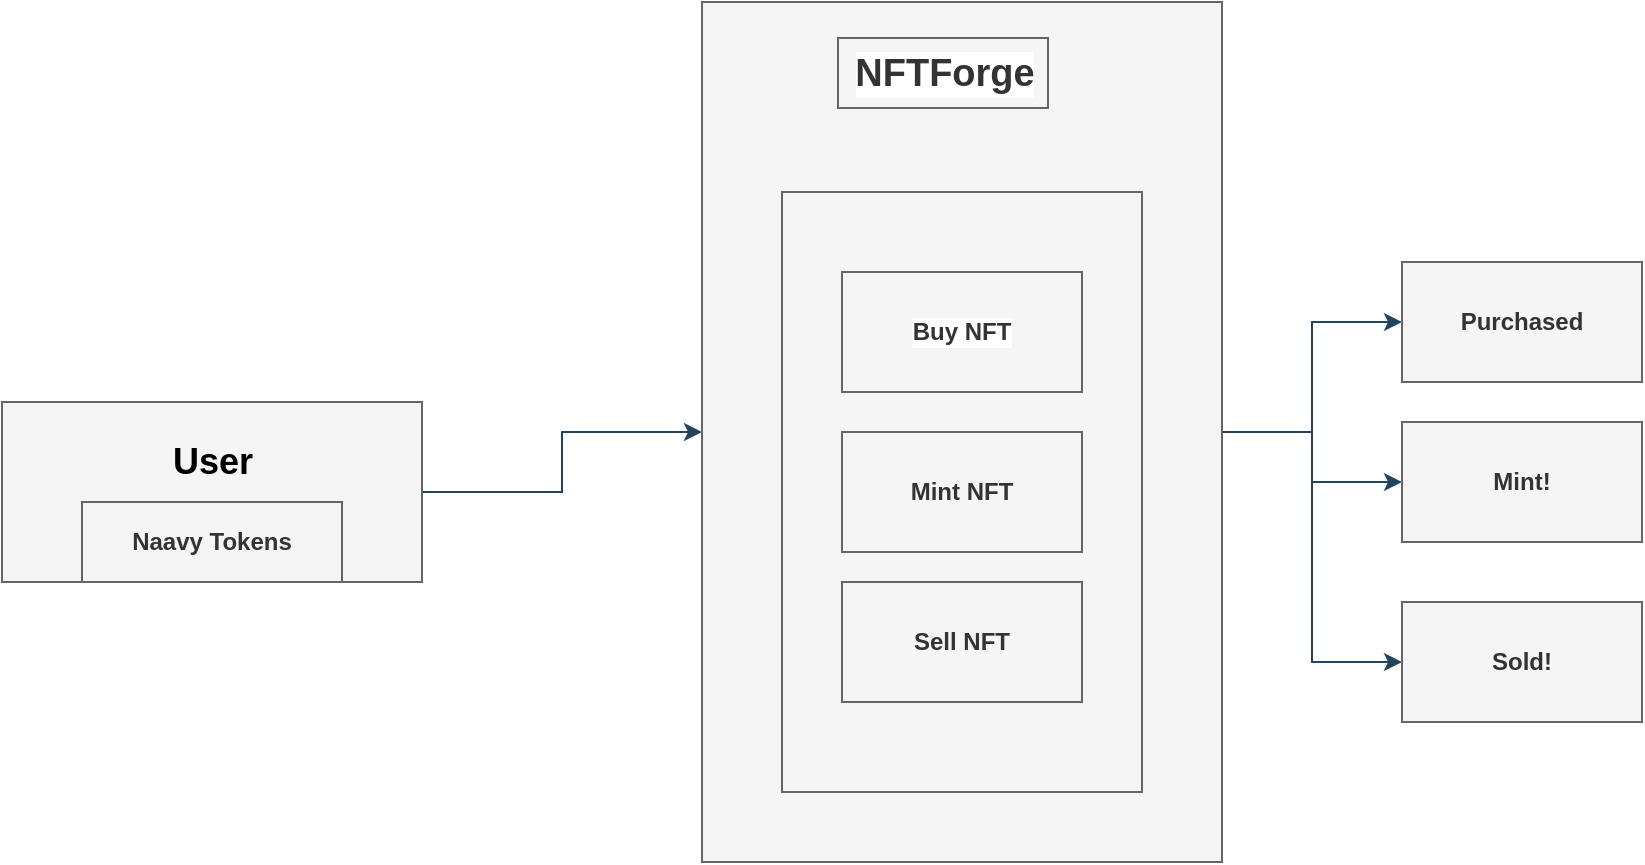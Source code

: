 <mxfile version="24.2.5" type="device">
  <diagram id="DdV3MeijlD95FXW25RnP" name="Page-1">
    <mxGraphModel dx="2150" dy="827" grid="0" gridSize="10" guides="1" tooltips="1" connect="1" arrows="1" fold="1" page="1" pageScale="1" pageWidth="850" pageHeight="1100" background="#FFFFFF" math="0" shadow="0">
      <root>
        <object label="" id="0">
          <mxCell />
        </object>
        <mxCell id="1" parent="0" />
        <mxCell id="yksilsJ03aCu_ruoWfH2-12" style="edgeStyle=orthogonalEdgeStyle;rounded=0;orthogonalLoop=1;jettySize=auto;html=1;exitX=1;exitY=0.5;exitDx=0;exitDy=0;labelBackgroundColor=none;strokeColor=#23445D;fontColor=default;" parent="1" source="yksilsJ03aCu_ruoWfH2-3" target="yksilsJ03aCu_ruoWfH2-7" edge="1">
          <mxGeometry relative="1" as="geometry" />
        </mxCell>
        <mxCell id="yksilsJ03aCu_ruoWfH2-3" value="" style="rounded=0;whiteSpace=wrap;html=1;labelBackgroundColor=none;fillColor=#f5f5f5;strokeColor=#666666;fontColor=#333333;" parent="1" vertex="1">
          <mxGeometry x="-470" y="380" width="210" height="90" as="geometry" />
        </mxCell>
        <mxCell id="yksilsJ03aCu_ruoWfH2-4" value="Naavy Tokens" style="rounded=0;whiteSpace=wrap;html=1;labelBackgroundColor=none;fillColor=#f5f5f5;strokeColor=#666666;fontColor=#333333;fontStyle=1" parent="1" vertex="1">
          <mxGeometry x="-430" y="430" width="130" height="40" as="geometry" />
        </mxCell>
        <mxCell id="yksilsJ03aCu_ruoWfH2-6" value="&lt;font style=&quot;font-size: 18px;&quot;&gt;User&lt;/font&gt;" style="text;html=1;align=center;verticalAlign=middle;resizable=0;points=[];autosize=1;strokeColor=none;fillColor=none;labelBackgroundColor=none;fontColor=#000000;fontStyle=1" parent="1" vertex="1">
          <mxGeometry x="-393" y="393" width="56" height="34" as="geometry" />
        </mxCell>
        <mxCell id="yksilsJ03aCu_ruoWfH2-17" style="edgeStyle=orthogonalEdgeStyle;rounded=0;orthogonalLoop=1;jettySize=auto;html=1;exitX=1;exitY=0.5;exitDx=0;exitDy=0;entryX=0;entryY=0.5;entryDx=0;entryDy=0;labelBackgroundColor=none;strokeColor=#23445D;fontColor=default;" parent="1" source="yksilsJ03aCu_ruoWfH2-7" target="yksilsJ03aCu_ruoWfH2-13" edge="1">
          <mxGeometry relative="1" as="geometry" />
        </mxCell>
        <mxCell id="yksilsJ03aCu_ruoWfH2-18" style="edgeStyle=orthogonalEdgeStyle;rounded=0;orthogonalLoop=1;jettySize=auto;html=1;exitX=1;exitY=0.5;exitDx=0;exitDy=0;entryX=0;entryY=0.5;entryDx=0;entryDy=0;labelBackgroundColor=none;strokeColor=#23445D;fontColor=default;" parent="1" source="yksilsJ03aCu_ruoWfH2-7" target="yksilsJ03aCu_ruoWfH2-15" edge="1">
          <mxGeometry relative="1" as="geometry" />
        </mxCell>
        <mxCell id="yksilsJ03aCu_ruoWfH2-19" style="edgeStyle=orthogonalEdgeStyle;rounded=0;orthogonalLoop=1;jettySize=auto;html=1;exitX=1;exitY=0.5;exitDx=0;exitDy=0;entryX=0;entryY=0.5;entryDx=0;entryDy=0;labelBackgroundColor=none;strokeColor=#23445D;fontColor=default;" parent="1" source="yksilsJ03aCu_ruoWfH2-7" target="yksilsJ03aCu_ruoWfH2-14" edge="1">
          <mxGeometry relative="1" as="geometry" />
        </mxCell>
        <mxCell id="yksilsJ03aCu_ruoWfH2-7" value="" style="rounded=0;whiteSpace=wrap;html=1;labelBackgroundColor=none;fillColor=#f5f5f5;strokeColor=#666666;fontColor=#333333;" parent="1" vertex="1">
          <mxGeometry x="-120" y="180" width="260" height="430" as="geometry" />
        </mxCell>
        <mxCell id="yksilsJ03aCu_ruoWfH2-8" value="" style="rounded=0;whiteSpace=wrap;html=1;labelBackgroundColor=#6600CC;fillColor=#f5f5f5;strokeColor=#666666;fontColor=#333333;" parent="1" vertex="1">
          <mxGeometry x="-80" y="275" width="180" height="300" as="geometry" />
        </mxCell>
        <mxCell id="yksilsJ03aCu_ruoWfH2-9" value="Buy NFT" style="rounded=0;whiteSpace=wrap;html=1;labelBackgroundColor=#FFFFFF;fillColor=#f5f5f5;strokeColor=#666666;fontColor=#333333;fontStyle=1" parent="1" vertex="1">
          <mxGeometry x="-50" y="315" width="120" height="60" as="geometry" />
        </mxCell>
        <mxCell id="yksilsJ03aCu_ruoWfH2-10" value="Mint NFT" style="rounded=0;whiteSpace=wrap;html=1;labelBackgroundColor=none;fillColor=#f5f5f5;strokeColor=#666666;fontColor=#333333;fontStyle=1" parent="1" vertex="1">
          <mxGeometry x="-50" y="395" width="120" height="60" as="geometry" />
        </mxCell>
        <mxCell id="yksilsJ03aCu_ruoWfH2-11" value="Sell NFT" style="rounded=0;whiteSpace=wrap;html=1;labelBackgroundColor=none;fillColor=#f5f5f5;strokeColor=#666666;fontColor=#333333;fontStyle=1" parent="1" vertex="1">
          <mxGeometry x="-50" y="470" width="120" height="60" as="geometry" />
        </mxCell>
        <mxCell id="yksilsJ03aCu_ruoWfH2-13" value="Purchased" style="rounded=0;whiteSpace=wrap;html=1;labelBackgroundColor=none;fillColor=#f5f5f5;strokeColor=#666666;fontColor=#333333;fontStyle=1" parent="1" vertex="1">
          <mxGeometry x="230" y="310" width="120" height="60" as="geometry" />
        </mxCell>
        <mxCell id="yksilsJ03aCu_ruoWfH2-14" value="Mint!" style="rounded=0;whiteSpace=wrap;html=1;labelBackgroundColor=none;fillColor=#f5f5f5;strokeColor=#666666;fontColor=#333333;fontStyle=1" parent="1" vertex="1">
          <mxGeometry x="230" y="390" width="120" height="60" as="geometry" />
        </mxCell>
        <mxCell id="yksilsJ03aCu_ruoWfH2-15" value="Sold!" style="rounded=0;whiteSpace=wrap;html=1;labelBackgroundColor=none;fillColor=#f5f5f5;strokeColor=#666666;fontColor=#333333;fontStyle=1" parent="1" vertex="1">
          <mxGeometry x="230" y="480" width="120" height="60" as="geometry" />
        </mxCell>
        <mxCell id="yksilsJ03aCu_ruoWfH2-20" value="&lt;font style=&quot;font-size: 19px;&quot;&gt;NFTForge&lt;/font&gt;" style="text;html=1;align=center;verticalAlign=middle;resizable=1;points=[];autosize=1;movable=1;rotatable=1;deletable=1;editable=1;locked=0;connectable=1;labelBackgroundColor=#FFFFFF;fontColor=#333333;fontStyle=1;fillColor=#f5f5f5;strokeColor=#666666;" parent="1" vertex="1">
          <mxGeometry x="-52" y="198" width="105" height="35" as="geometry" />
        </mxCell>
      </root>
    </mxGraphModel>
  </diagram>
</mxfile>
